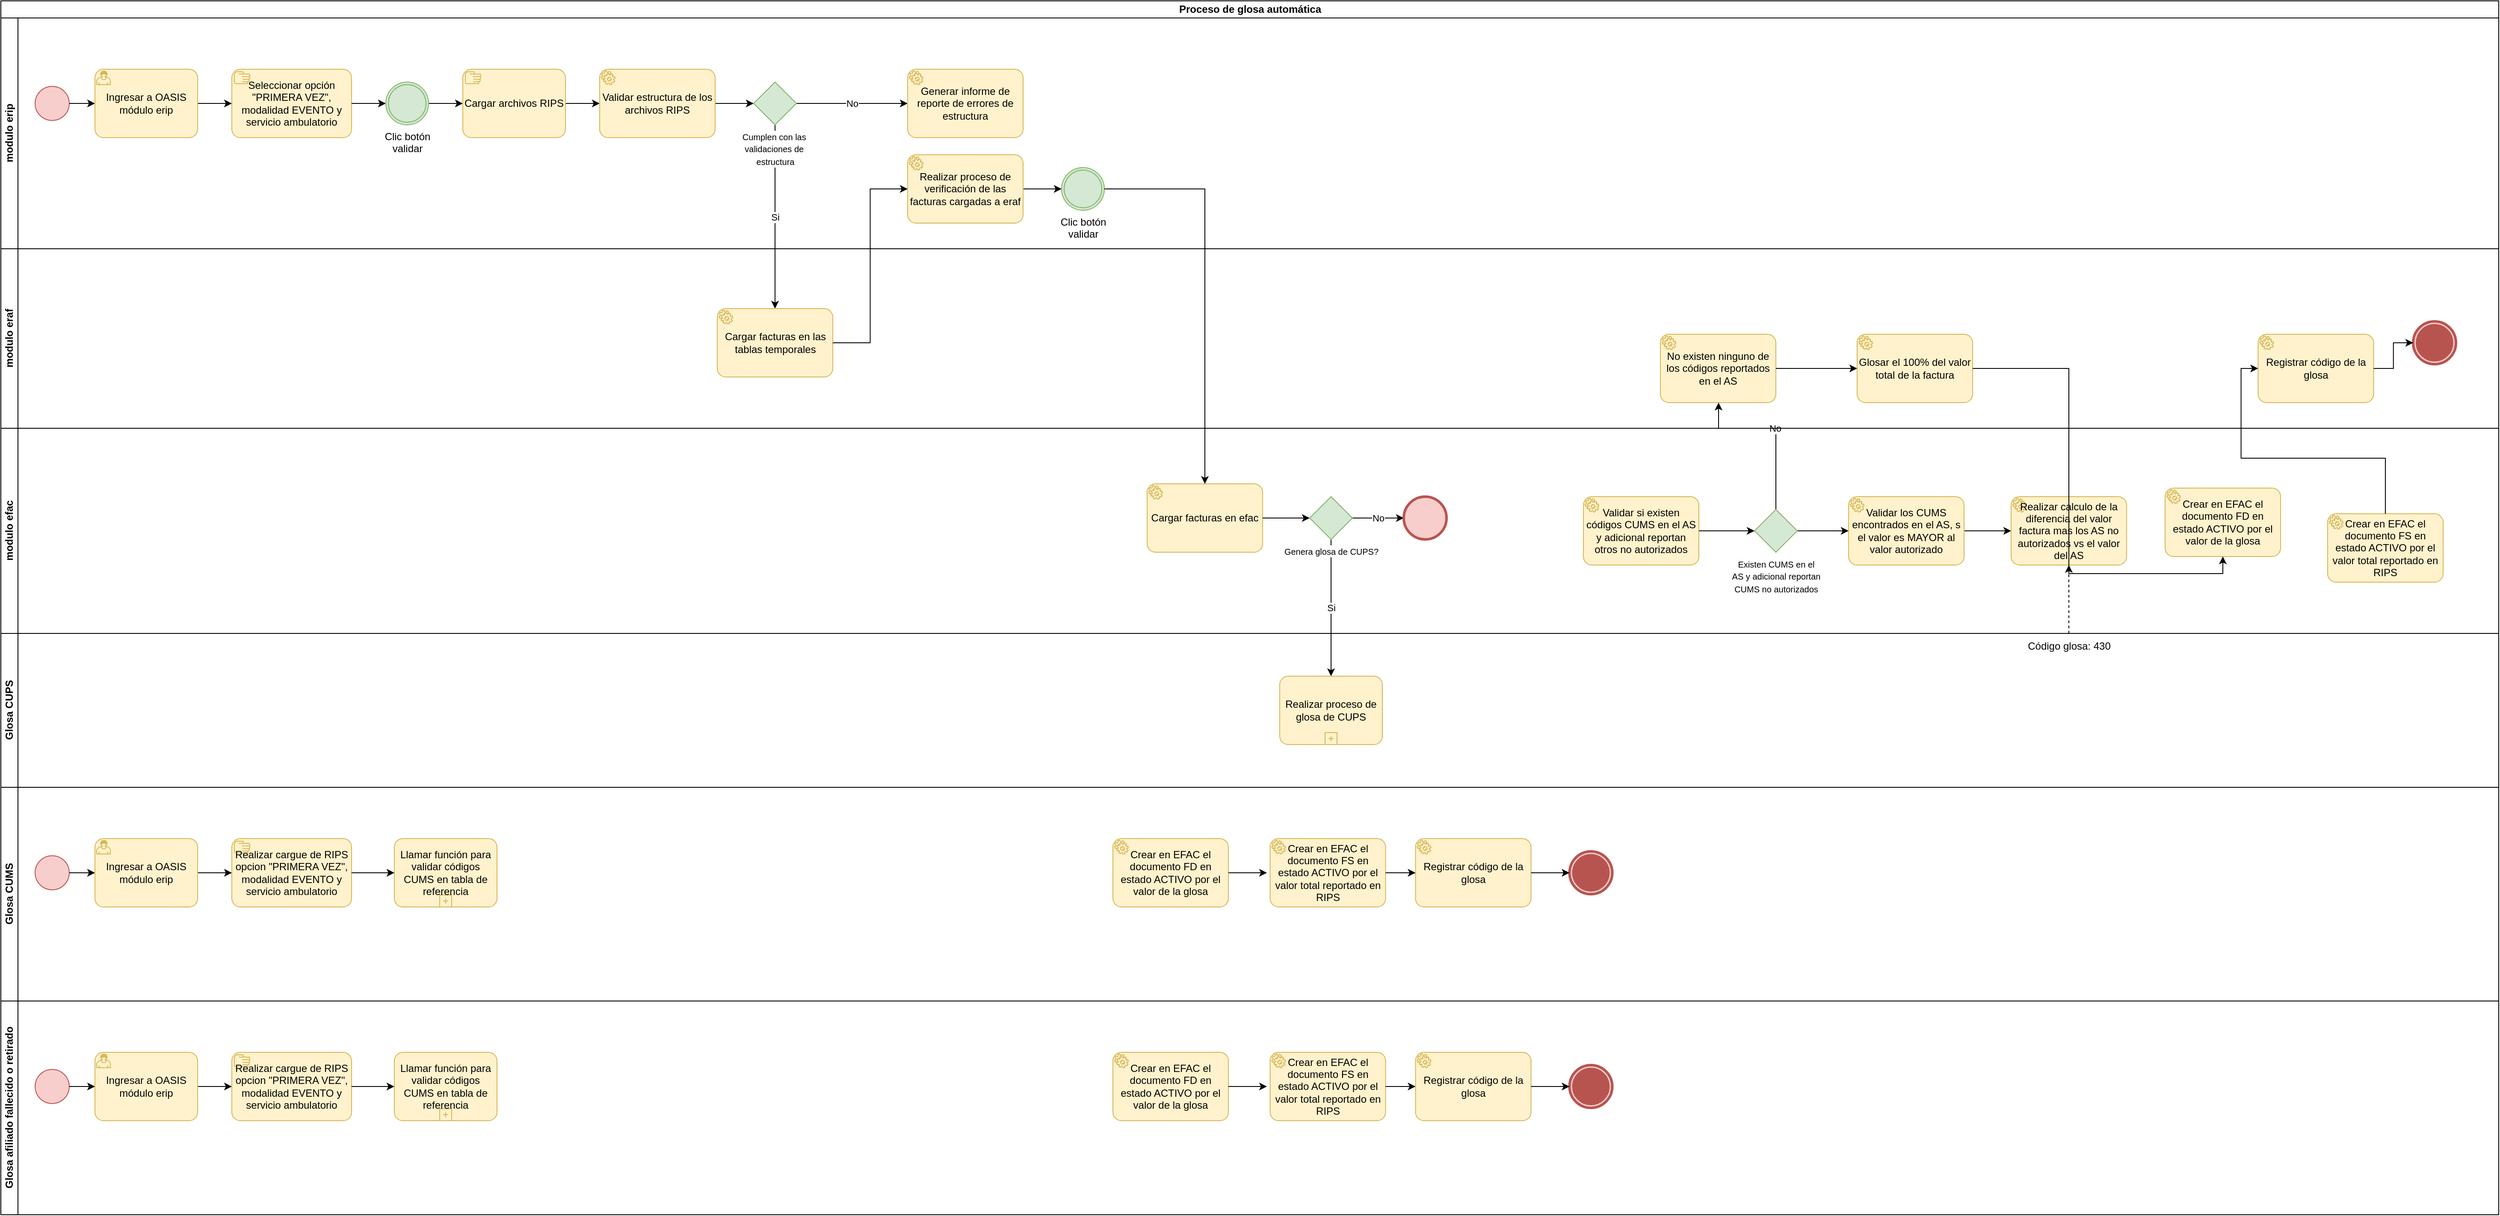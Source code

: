 <mxfile version="21.6.9" type="github">
  <diagram name="Página-1" id="aSP395trPARNyPkSzp0Z">
    <mxGraphModel dx="1434" dy="792" grid="1" gridSize="10" guides="1" tooltips="1" connect="1" arrows="1" fold="1" page="1" pageScale="1" pageWidth="1600" pageHeight="900" math="0" shadow="0">
      <root>
        <mxCell id="0" />
        <mxCell id="1" parent="0" />
        <mxCell id="MScTOehCrpyFGFz5a2Hk-1" value="Proceso de glosa automática" style="swimlane;childLayout=stackLayout;resizeParent=1;resizeParentMax=0;horizontal=1;startSize=20;horizontalStack=0;html=1;" vertex="1" parent="1">
          <mxGeometry x="20" y="10" width="2920" height="1420" as="geometry" />
        </mxCell>
        <mxCell id="MScTOehCrpyFGFz5a2Hk-102" value="Si" style="edgeStyle=orthogonalEdgeStyle;rounded=0;orthogonalLoop=1;jettySize=auto;html=1;" edge="1" parent="MScTOehCrpyFGFz5a2Hk-1" source="MScTOehCrpyFGFz5a2Hk-99" target="MScTOehCrpyFGFz5a2Hk-113">
          <mxGeometry relative="1" as="geometry">
            <mxPoint x="1555" y="845" as="targetPoint" />
          </mxGeometry>
        </mxCell>
        <mxCell id="MScTOehCrpyFGFz5a2Hk-92" value="Si" style="edgeStyle=orthogonalEdgeStyle;rounded=0;orthogonalLoop=1;jettySize=auto;html=1;" edge="1" parent="MScTOehCrpyFGFz5a2Hk-1" source="MScTOehCrpyFGFz5a2Hk-91" target="MScTOehCrpyFGFz5a2Hk-88">
          <mxGeometry relative="1" as="geometry" />
        </mxCell>
        <mxCell id="MScTOehCrpyFGFz5a2Hk-4" value="modulo erip" style="swimlane;startSize=20;horizontal=0;html=1;" vertex="1" parent="MScTOehCrpyFGFz5a2Hk-1">
          <mxGeometry y="20" width="2920" height="270" as="geometry" />
        </mxCell>
        <mxCell id="MScTOehCrpyFGFz5a2Hk-5" value="" style="points=[[0.145,0.145,0],[0.5,0,0],[0.855,0.145,0],[1,0.5,0],[0.855,0.855,0],[0.5,1,0],[0.145,0.855,0],[0,0.5,0]];shape=mxgraph.bpmn.event;html=1;verticalLabelPosition=bottom;labelBackgroundColor=#ffffff;verticalAlign=top;align=center;perimeter=ellipsePerimeter;outlineConnect=0;aspect=fixed;outline=standard;symbol=general;fillColor=#f8cecc;strokeColor=#b85450;" vertex="1" parent="MScTOehCrpyFGFz5a2Hk-4">
          <mxGeometry x="40" y="80" width="40" height="40" as="geometry" />
        </mxCell>
        <mxCell id="MScTOehCrpyFGFz5a2Hk-6" value="Seleccionar opción &quot;PRIMERA VEZ&quot;, modalidad EVENTO y servicio ambulatorio" style="points=[[0.25,0,0],[0.5,0,0],[0.75,0,0],[1,0.25,0],[1,0.5,0],[1,0.75,0],[0.75,1,0],[0.5,1,0],[0.25,1,0],[0,0.75,0],[0,0.5,0],[0,0.25,0]];shape=mxgraph.bpmn.task;whiteSpace=wrap;rectStyle=rounded;size=10;html=1;container=1;expand=0;collapsible=0;taskMarker=manual;fillColor=#fff2cc;strokeColor=#d6b656;" vertex="1" parent="MScTOehCrpyFGFz5a2Hk-4">
          <mxGeometry x="270" y="60" width="140" height="80" as="geometry" />
        </mxCell>
        <mxCell id="MScTOehCrpyFGFz5a2Hk-7" style="edgeStyle=orthogonalEdgeStyle;rounded=0;orthogonalLoop=1;jettySize=auto;html=1;" edge="1" parent="MScTOehCrpyFGFz5a2Hk-4" source="MScTOehCrpyFGFz5a2Hk-8" target="MScTOehCrpyFGFz5a2Hk-6">
          <mxGeometry relative="1" as="geometry">
            <mxPoint x="270" y="100" as="targetPoint" />
          </mxGeometry>
        </mxCell>
        <mxCell id="MScTOehCrpyFGFz5a2Hk-8" value="Ingresar a OASIS módulo erip" style="points=[[0.25,0,0],[0.5,0,0],[0.75,0,0],[1,0.25,0],[1,0.5,0],[1,0.75,0],[0.75,1,0],[0.5,1,0],[0.25,1,0],[0,0.75,0],[0,0.5,0],[0,0.25,0]];shape=mxgraph.bpmn.task;whiteSpace=wrap;rectStyle=rounded;size=10;html=1;container=1;expand=0;collapsible=0;taskMarker=user;fillColor=#fff2cc;strokeColor=#d6b656;" vertex="1" parent="MScTOehCrpyFGFz5a2Hk-4">
          <mxGeometry x="110" y="60" width="120" height="80" as="geometry" />
        </mxCell>
        <mxCell id="MScTOehCrpyFGFz5a2Hk-9" style="edgeStyle=orthogonalEdgeStyle;rounded=0;orthogonalLoop=1;jettySize=auto;html=1;entryX=0;entryY=0.5;entryDx=0;entryDy=0;entryPerimeter=0;" edge="1" parent="MScTOehCrpyFGFz5a2Hk-4" source="MScTOehCrpyFGFz5a2Hk-5" target="MScTOehCrpyFGFz5a2Hk-8">
          <mxGeometry relative="1" as="geometry">
            <mxPoint x="110" y="100" as="targetPoint" />
          </mxGeometry>
        </mxCell>
        <mxCell id="MScTOehCrpyFGFz5a2Hk-11" style="edgeStyle=orthogonalEdgeStyle;rounded=0;orthogonalLoop=1;jettySize=auto;html=1;entryX=0;entryY=0.5;entryDx=0;entryDy=0;entryPerimeter=0;" edge="1" parent="MScTOehCrpyFGFz5a2Hk-4" source="MScTOehCrpyFGFz5a2Hk-6" target="MScTOehCrpyFGFz5a2Hk-66">
          <mxGeometry relative="1" as="geometry">
            <mxPoint x="460" y="100" as="targetPoint" />
          </mxGeometry>
        </mxCell>
        <mxCell id="MScTOehCrpyFGFz5a2Hk-68" style="edgeStyle=orthogonalEdgeStyle;rounded=0;orthogonalLoop=1;jettySize=auto;html=1;" edge="1" parent="MScTOehCrpyFGFz5a2Hk-4" source="MScTOehCrpyFGFz5a2Hk-66" target="MScTOehCrpyFGFz5a2Hk-69">
          <mxGeometry relative="1" as="geometry">
            <mxPoint x="550" y="100" as="targetPoint" />
          </mxGeometry>
        </mxCell>
        <mxCell id="MScTOehCrpyFGFz5a2Hk-66" value="Clic botón &lt;br&gt;validar" style="points=[[0.145,0.145,0],[0.5,0,0],[0.855,0.145,0],[1,0.5,0],[0.855,0.855,0],[0.5,1,0],[0.145,0.855,0],[0,0.5,0]];shape=mxgraph.bpmn.event;html=1;verticalLabelPosition=bottom;labelBackgroundColor=#ffffff;verticalAlign=top;align=center;perimeter=ellipsePerimeter;outlineConnect=0;aspect=fixed;outline=throwing;symbol=general;fillColor=#d5e8d4;strokeColor=#82b366;" vertex="1" parent="MScTOehCrpyFGFz5a2Hk-4">
          <mxGeometry x="450" y="75" width="50" height="50" as="geometry" />
        </mxCell>
        <mxCell id="MScTOehCrpyFGFz5a2Hk-70" style="edgeStyle=orthogonalEdgeStyle;rounded=0;orthogonalLoop=1;jettySize=auto;html=1;entryX=0;entryY=0.5;entryDx=0;entryDy=0;entryPerimeter=0;" edge="1" parent="MScTOehCrpyFGFz5a2Hk-4" source="MScTOehCrpyFGFz5a2Hk-69" target="MScTOehCrpyFGFz5a2Hk-71">
          <mxGeometry relative="1" as="geometry">
            <mxPoint x="710" y="100" as="targetPoint" />
          </mxGeometry>
        </mxCell>
        <mxCell id="MScTOehCrpyFGFz5a2Hk-69" value="Cargar archivos RIPS" style="points=[[0.25,0,0],[0.5,0,0],[0.75,0,0],[1,0.25,0],[1,0.5,0],[1,0.75,0],[0.75,1,0],[0.5,1,0],[0.25,1,0],[0,0.75,0],[0,0.5,0],[0,0.25,0]];shape=mxgraph.bpmn.task;whiteSpace=wrap;rectStyle=rounded;size=10;html=1;container=1;expand=0;collapsible=0;taskMarker=manual;fillColor=#fff2cc;strokeColor=#d6b656;" vertex="1" parent="MScTOehCrpyFGFz5a2Hk-4">
          <mxGeometry x="540" y="60" width="120" height="80" as="geometry" />
        </mxCell>
        <mxCell id="MScTOehCrpyFGFz5a2Hk-87" style="edgeStyle=orthogonalEdgeStyle;rounded=0;orthogonalLoop=1;jettySize=auto;html=1;entryX=0;entryY=0.5;entryDx=0;entryDy=0;entryPerimeter=0;" edge="1" parent="MScTOehCrpyFGFz5a2Hk-4" source="MScTOehCrpyFGFz5a2Hk-71" target="MScTOehCrpyFGFz5a2Hk-91">
          <mxGeometry relative="1" as="geometry">
            <mxPoint x="900" y="290" as="targetPoint" />
          </mxGeometry>
        </mxCell>
        <mxCell id="MScTOehCrpyFGFz5a2Hk-71" value="Validar estructura de los archivos RIPS" style="points=[[0.25,0,0],[0.5,0,0],[0.75,0,0],[1,0.25,0],[1,0.5,0],[1,0.75,0],[0.75,1,0],[0.5,1,0],[0.25,1,0],[0,0.75,0],[0,0.5,0],[0,0.25,0]];shape=mxgraph.bpmn.task;whiteSpace=wrap;rectStyle=rounded;size=10;html=1;container=1;expand=0;collapsible=0;taskMarker=service;fillColor=#fff2cc;strokeColor=#d6b656;" vertex="1" parent="MScTOehCrpyFGFz5a2Hk-4">
          <mxGeometry x="700" y="60" width="135" height="80" as="geometry" />
        </mxCell>
        <mxCell id="MScTOehCrpyFGFz5a2Hk-93" value="No" style="edgeStyle=orthogonalEdgeStyle;rounded=0;orthogonalLoop=1;jettySize=auto;html=1;entryX=0;entryY=0.5;entryDx=0;entryDy=0;entryPerimeter=0;" edge="1" parent="MScTOehCrpyFGFz5a2Hk-4" source="MScTOehCrpyFGFz5a2Hk-91" target="MScTOehCrpyFGFz5a2Hk-94">
          <mxGeometry relative="1" as="geometry">
            <mxPoint x="1020" y="100" as="targetPoint" />
          </mxGeometry>
        </mxCell>
        <mxCell id="MScTOehCrpyFGFz5a2Hk-91" value="&lt;font size=&quot;1&quot;&gt;Cumplen con las&amp;nbsp;&lt;br&gt;validaciones de&amp;nbsp;&lt;br&gt;estructura&lt;br&gt;&lt;/font&gt;" style="points=[[0.25,0.25,0],[0.5,0,0],[0.75,0.25,0],[1,0.5,0],[0.75,0.75,0],[0.5,1,0],[0.25,0.75,0],[0,0.5,0]];shape=mxgraph.bpmn.gateway2;html=1;verticalLabelPosition=bottom;labelBackgroundColor=#ffffff;verticalAlign=top;align=center;perimeter=rhombusPerimeter;outlineConnect=0;outline=none;symbol=none;fillColor=#d5e8d4;strokeColor=#82b366;" vertex="1" parent="MScTOehCrpyFGFz5a2Hk-4">
          <mxGeometry x="880" y="75" width="50" height="50" as="geometry" />
        </mxCell>
        <mxCell id="MScTOehCrpyFGFz5a2Hk-94" value="Generar informe de reporte de errores de estructura" style="points=[[0.25,0,0],[0.5,0,0],[0.75,0,0],[1,0.25,0],[1,0.5,0],[1,0.75,0],[0.75,1,0],[0.5,1,0],[0.25,1,0],[0,0.75,0],[0,0.5,0],[0,0.25,0]];shape=mxgraph.bpmn.task;whiteSpace=wrap;rectStyle=rounded;size=10;html=1;container=1;expand=0;collapsible=0;taskMarker=service;fillColor=#fff2cc;strokeColor=#d6b656;" vertex="1" parent="MScTOehCrpyFGFz5a2Hk-4">
          <mxGeometry x="1060" y="60" width="135" height="80" as="geometry" />
        </mxCell>
        <mxCell id="MScTOehCrpyFGFz5a2Hk-96" style="edgeStyle=orthogonalEdgeStyle;rounded=0;orthogonalLoop=1;jettySize=auto;html=1;" edge="1" parent="MScTOehCrpyFGFz5a2Hk-4" source="MScTOehCrpyFGFz5a2Hk-90" target="MScTOehCrpyFGFz5a2Hk-95">
          <mxGeometry relative="1" as="geometry" />
        </mxCell>
        <mxCell id="MScTOehCrpyFGFz5a2Hk-90" value="Realizar proceso de verificación de las facturas cargadas a eraf" style="points=[[0.25,0,0],[0.5,0,0],[0.75,0,0],[1,0.25,0],[1,0.5,0],[1,0.75,0],[0.75,1,0],[0.5,1,0],[0.25,1,0],[0,0.75,0],[0,0.5,0],[0,0.25,0]];shape=mxgraph.bpmn.task;whiteSpace=wrap;rectStyle=rounded;size=10;html=1;container=1;expand=0;collapsible=0;taskMarker=service;fillColor=#fff2cc;strokeColor=#d6b656;" vertex="1" parent="MScTOehCrpyFGFz5a2Hk-4">
          <mxGeometry x="1060" y="160" width="135" height="80" as="geometry" />
        </mxCell>
        <mxCell id="MScTOehCrpyFGFz5a2Hk-95" value="Clic botón &lt;br&gt;validar" style="points=[[0.145,0.145,0],[0.5,0,0],[0.855,0.145,0],[1,0.5,0],[0.855,0.855,0],[0.5,1,0],[0.145,0.855,0],[0,0.5,0]];shape=mxgraph.bpmn.event;html=1;verticalLabelPosition=bottom;labelBackgroundColor=#ffffff;verticalAlign=top;align=center;perimeter=ellipsePerimeter;outlineConnect=0;aspect=fixed;outline=throwing;symbol=general;fillColor=#d5e8d4;strokeColor=#82b366;" vertex="1" parent="MScTOehCrpyFGFz5a2Hk-4">
          <mxGeometry x="1240" y="175" width="50" height="50" as="geometry" />
        </mxCell>
        <mxCell id="MScTOehCrpyFGFz5a2Hk-19" value="modulo eraf" style="swimlane;startSize=20;horizontal=0;html=1;" vertex="1" parent="MScTOehCrpyFGFz5a2Hk-1">
          <mxGeometry y="290" width="2920" height="210" as="geometry" />
        </mxCell>
        <mxCell id="MScTOehCrpyFGFz5a2Hk-88" value="Cargar facturas en las tablas temporales" style="points=[[0.25,0,0],[0.5,0,0],[0.75,0,0],[1,0.25,0],[1,0.5,0],[1,0.75,0],[0.75,1,0],[0.5,1,0],[0.25,1,0],[0,0.75,0],[0,0.5,0],[0,0.25,0]];shape=mxgraph.bpmn.task;whiteSpace=wrap;rectStyle=rounded;size=10;html=1;container=1;expand=0;collapsible=0;taskMarker=service;fillColor=#fff2cc;strokeColor=#d6b656;" vertex="1" parent="MScTOehCrpyFGFz5a2Hk-19">
          <mxGeometry x="837.5" y="70" width="135" height="80" as="geometry" />
        </mxCell>
        <mxCell id="MScTOehCrpyFGFz5a2Hk-15" value="Registrar código de la glosa" style="points=[[0.25,0,0],[0.5,0,0],[0.75,0,0],[1,0.25,0],[1,0.5,0],[1,0.75,0],[0.75,1,0],[0.5,1,0],[0.25,1,0],[0,0.75,0],[0,0.5,0],[0,0.25,0]];shape=mxgraph.bpmn.task;whiteSpace=wrap;rectStyle=rounded;size=10;html=1;container=1;expand=0;collapsible=0;taskMarker=service;fillColor=#fff2cc;strokeColor=#d6b656;" vertex="1" parent="MScTOehCrpyFGFz5a2Hk-19">
          <mxGeometry x="2638.75" y="100" width="135" height="80" as="geometry" />
        </mxCell>
        <mxCell id="MScTOehCrpyFGFz5a2Hk-17" value="" style="points=[[0.145,0.145,0],[0.5,0,0],[0.855,0.145,0],[1,0.5,0],[0.855,0.855,0],[0.5,1,0],[0.145,0.855,0],[0,0.5,0]];shape=mxgraph.bpmn.event;html=1;verticalLabelPosition=bottom;labelBackgroundColor=#ffffff;verticalAlign=top;align=center;perimeter=ellipsePerimeter;outlineConnect=0;aspect=fixed;outline=end;symbol=terminate;fillColor=#f8cecc;strokeColor=#b85450;" vertex="1" parent="MScTOehCrpyFGFz5a2Hk-19">
          <mxGeometry x="2820" y="85" width="50" height="50" as="geometry" />
        </mxCell>
        <mxCell id="MScTOehCrpyFGFz5a2Hk-18" style="edgeStyle=orthogonalEdgeStyle;rounded=0;orthogonalLoop=1;jettySize=auto;html=1;" edge="1" parent="MScTOehCrpyFGFz5a2Hk-19" source="MScTOehCrpyFGFz5a2Hk-15" target="MScTOehCrpyFGFz5a2Hk-17">
          <mxGeometry relative="1" as="geometry" />
        </mxCell>
        <mxCell id="MScTOehCrpyFGFz5a2Hk-43" value="No existen ninguno de los códigos reportados en el AS" style="points=[[0.25,0,0],[0.5,0,0],[0.75,0,0],[1,0.25,0],[1,0.5,0],[1,0.75,0],[0.75,1,0],[0.5,1,0],[0.25,1,0],[0,0.75,0],[0,0.5,0],[0,0.25,0]];shape=mxgraph.bpmn.task;whiteSpace=wrap;rectStyle=rounded;size=10;html=1;container=1;expand=0;collapsible=0;taskMarker=service;fillColor=#fff2cc;strokeColor=#d6b656;" vertex="1" parent="MScTOehCrpyFGFz5a2Hk-19">
          <mxGeometry x="1940" y="100" width="135" height="80" as="geometry" />
        </mxCell>
        <mxCell id="MScTOehCrpyFGFz5a2Hk-44" value="Glosar el 100% del valor total de la factura" style="points=[[0.25,0,0],[0.5,0,0],[0.75,0,0],[1,0.25,0],[1,0.5,0],[1,0.75,0],[0.75,1,0],[0.5,1,0],[0.25,1,0],[0,0.75,0],[0,0.5,0],[0,0.25,0]];shape=mxgraph.bpmn.task;whiteSpace=wrap;rectStyle=rounded;size=10;html=1;container=1;expand=0;collapsible=0;taskMarker=service;fillColor=#fff2cc;strokeColor=#d6b656;" vertex="1" parent="MScTOehCrpyFGFz5a2Hk-19">
          <mxGeometry x="2170" y="100" width="135" height="80" as="geometry" />
        </mxCell>
        <mxCell id="MScTOehCrpyFGFz5a2Hk-42" style="edgeStyle=orthogonalEdgeStyle;rounded=0;orthogonalLoop=1;jettySize=auto;html=1;" edge="1" parent="MScTOehCrpyFGFz5a2Hk-19" source="MScTOehCrpyFGFz5a2Hk-43" target="MScTOehCrpyFGFz5a2Hk-44">
          <mxGeometry relative="1" as="geometry">
            <mxPoint x="2190" y="530" as="targetPoint" />
          </mxGeometry>
        </mxCell>
        <mxCell id="MScTOehCrpyFGFz5a2Hk-3" value="No" style="edgeStyle=orthogonalEdgeStyle;rounded=0;orthogonalLoop=1;jettySize=auto;html=1;" edge="1" parent="MScTOehCrpyFGFz5a2Hk-1" source="MScTOehCrpyFGFz5a2Hk-34" target="MScTOehCrpyFGFz5a2Hk-43">
          <mxGeometry relative="1" as="geometry">
            <Array as="points">
              <mxPoint x="2075" y="500" />
              <mxPoint x="2008" y="500" />
            </Array>
          </mxGeometry>
        </mxCell>
        <mxCell id="MScTOehCrpyFGFz5a2Hk-31" value="modulo efac" style="swimlane;startSize=20;horizontal=0;html=1;" vertex="1" parent="MScTOehCrpyFGFz5a2Hk-1">
          <mxGeometry y="500" width="2920" height="240" as="geometry" />
        </mxCell>
        <mxCell id="MScTOehCrpyFGFz5a2Hk-32" value="Validar si existen códigos CUMS en el AS y adicional reportan otros no autorizados" style="points=[[0.25,0,0],[0.5,0,0],[0.75,0,0],[1,0.25,0],[1,0.5,0],[1,0.75,0],[0.75,1,0],[0.5,1,0],[0.25,1,0],[0,0.75,0],[0,0.5,0],[0,0.25,0]];shape=mxgraph.bpmn.task;whiteSpace=wrap;rectStyle=rounded;size=10;html=1;container=1;expand=0;collapsible=0;taskMarker=service;fillColor=#fff2cc;strokeColor=#d6b656;" vertex="1" parent="MScTOehCrpyFGFz5a2Hk-31">
          <mxGeometry x="1850" y="80" width="135" height="80" as="geometry" />
        </mxCell>
        <mxCell id="MScTOehCrpyFGFz5a2Hk-33" style="edgeStyle=orthogonalEdgeStyle;rounded=0;orthogonalLoop=1;jettySize=auto;html=1;" edge="1" parent="MScTOehCrpyFGFz5a2Hk-31" source="MScTOehCrpyFGFz5a2Hk-34" target="MScTOehCrpyFGFz5a2Hk-37">
          <mxGeometry relative="1" as="geometry" />
        </mxCell>
        <mxCell id="MScTOehCrpyFGFz5a2Hk-34" value="&lt;font size=&quot;1&quot;&gt;Existen CUMS en el&lt;br&gt;AS y adicional reportan&lt;br&gt;CUMS no autorizados&lt;br&gt;&lt;/font&gt;" style="points=[[0.25,0.25,0],[0.5,0,0],[0.75,0.25,0],[1,0.5,0],[0.75,0.75,0],[0.5,1,0],[0.25,0.75,0],[0,0.5,0]];shape=mxgraph.bpmn.gateway2;html=1;verticalLabelPosition=bottom;labelBackgroundColor=#ffffff;verticalAlign=top;align=center;perimeter=rhombusPerimeter;outlineConnect=0;outline=none;symbol=none;fillColor=#d5e8d4;strokeColor=#82b366;" vertex="1" parent="MScTOehCrpyFGFz5a2Hk-31">
          <mxGeometry x="2050" y="95" width="50" height="50" as="geometry" />
        </mxCell>
        <mxCell id="MScTOehCrpyFGFz5a2Hk-35" value="" style="edgeStyle=orthogonalEdgeStyle;rounded=0;orthogonalLoop=1;jettySize=auto;html=1;entryX=0;entryY=0.5;entryDx=0;entryDy=0;entryPerimeter=0;" edge="1" parent="MScTOehCrpyFGFz5a2Hk-31" source="MScTOehCrpyFGFz5a2Hk-32" target="MScTOehCrpyFGFz5a2Hk-34">
          <mxGeometry relative="1" as="geometry">
            <mxPoint x="2005" y="570" as="sourcePoint" />
            <mxPoint x="2200" y="570" as="targetPoint" />
          </mxGeometry>
        </mxCell>
        <mxCell id="MScTOehCrpyFGFz5a2Hk-36" style="edgeStyle=orthogonalEdgeStyle;rounded=0;orthogonalLoop=1;jettySize=auto;html=1;" edge="1" parent="MScTOehCrpyFGFz5a2Hk-31" source="MScTOehCrpyFGFz5a2Hk-37" target="MScTOehCrpyFGFz5a2Hk-38">
          <mxGeometry relative="1" as="geometry" />
        </mxCell>
        <mxCell id="MScTOehCrpyFGFz5a2Hk-37" value="Validar los CUMS encontrados en el AS, s el valor es MAYOR al valor autorizado" style="points=[[0.25,0,0],[0.5,0,0],[0.75,0,0],[1,0.25,0],[1,0.5,0],[1,0.75,0],[0.75,1,0],[0.5,1,0],[0.25,1,0],[0,0.75,0],[0,0.5,0],[0,0.25,0]];shape=mxgraph.bpmn.task;whiteSpace=wrap;rectStyle=rounded;size=10;html=1;container=1;expand=0;collapsible=0;taskMarker=service;fillColor=#fff2cc;strokeColor=#d6b656;" vertex="1" parent="MScTOehCrpyFGFz5a2Hk-31">
          <mxGeometry x="2160" y="80" width="135" height="80" as="geometry" />
        </mxCell>
        <mxCell id="MScTOehCrpyFGFz5a2Hk-38" value="Realizar calculo de la diferencia del valor factura mas los AS no autorizados vs el valor del AS" style="points=[[0.25,0,0],[0.5,0,0],[0.75,0,0],[1,0.25,0],[1,0.5,0],[1,0.75,0],[0.75,1,0],[0.5,1,0],[0.25,1,0],[0,0.75,0],[0,0.5,0],[0,0.25,0]];shape=mxgraph.bpmn.task;whiteSpace=wrap;rectStyle=rounded;size=10;html=1;container=1;expand=0;collapsible=0;taskMarker=service;fillColor=#fff2cc;strokeColor=#d6b656;" vertex="1" parent="MScTOehCrpyFGFz5a2Hk-31">
          <mxGeometry x="2350" y="80" width="135" height="80" as="geometry" />
        </mxCell>
        <mxCell id="MScTOehCrpyFGFz5a2Hk-39" style="edgeStyle=orthogonalEdgeStyle;rounded=0;orthogonalLoop=1;jettySize=auto;html=1;dashed=1;" edge="1" parent="MScTOehCrpyFGFz5a2Hk-31" source="MScTOehCrpyFGFz5a2Hk-40" target="MScTOehCrpyFGFz5a2Hk-38">
          <mxGeometry relative="1" as="geometry" />
        </mxCell>
        <mxCell id="MScTOehCrpyFGFz5a2Hk-40" value="Código glosa: 430" style="text;html=1;strokeColor=none;fillColor=none;align=center;verticalAlign=middle;whiteSpace=wrap;rounded=0;" vertex="1" parent="MScTOehCrpyFGFz5a2Hk-31">
          <mxGeometry x="2362.5" y="240" width="110" height="30" as="geometry" />
        </mxCell>
        <mxCell id="MScTOehCrpyFGFz5a2Hk-97" value="Cargar facturas en efac" style="points=[[0.25,0,0],[0.5,0,0],[0.75,0,0],[1,0.25,0],[1,0.5,0],[1,0.75,0],[0.75,1,0],[0.5,1,0],[0.25,1,0],[0,0.75,0],[0,0.5,0],[0,0.25,0]];shape=mxgraph.bpmn.task;whiteSpace=wrap;rectStyle=rounded;size=10;html=1;container=1;expand=0;collapsible=0;taskMarker=service;fillColor=#fff2cc;strokeColor=#d6b656;" vertex="1" parent="MScTOehCrpyFGFz5a2Hk-31">
          <mxGeometry x="1340" y="65" width="135" height="80" as="geometry" />
        </mxCell>
        <mxCell id="MScTOehCrpyFGFz5a2Hk-12" value="Crear en EFAC el documento FD en estado ACTIVO por el valor de la glosa" style="points=[[0.25,0,0],[0.5,0,0],[0.75,0,0],[1,0.25,0],[1,0.5,0],[1,0.75,0],[0.75,1,0],[0.5,1,0],[0.25,1,0],[0,0.75,0],[0,0.5,0],[0,0.25,0]];shape=mxgraph.bpmn.task;whiteSpace=wrap;rectStyle=rounded;size=10;html=1;container=1;expand=0;collapsible=0;taskMarker=service;fillColor=#fff2cc;strokeColor=#d6b656;" vertex="1" parent="MScTOehCrpyFGFz5a2Hk-31">
          <mxGeometry x="2530" y="70" width="135" height="80" as="geometry" />
        </mxCell>
        <mxCell id="MScTOehCrpyFGFz5a2Hk-13" value="Crear en EFAC el documento FS en estado ACTIVO por el valor total reportado en RIPS" style="points=[[0.25,0,0],[0.5,0,0],[0.75,0,0],[1,0.25,0],[1,0.5,0],[1,0.75,0],[0.75,1,0],[0.5,1,0],[0.25,1,0],[0,0.75,0],[0,0.5,0],[0,0.25,0]];shape=mxgraph.bpmn.task;whiteSpace=wrap;rectStyle=rounded;size=10;html=1;container=1;expand=0;collapsible=0;taskMarker=service;fillColor=#fff2cc;strokeColor=#d6b656;" vertex="1" parent="MScTOehCrpyFGFz5a2Hk-31">
          <mxGeometry x="2720" y="100" width="135" height="80" as="geometry" />
        </mxCell>
        <mxCell id="MScTOehCrpyFGFz5a2Hk-103" value="No" style="edgeStyle=orthogonalEdgeStyle;rounded=0;orthogonalLoop=1;jettySize=auto;html=1;" edge="1" parent="MScTOehCrpyFGFz5a2Hk-31" source="MScTOehCrpyFGFz5a2Hk-99" target="MScTOehCrpyFGFz5a2Hk-114">
          <mxGeometry relative="1" as="geometry">
            <mxPoint x="1670" y="105" as="targetPoint" />
          </mxGeometry>
        </mxCell>
        <mxCell id="MScTOehCrpyFGFz5a2Hk-99" value="&lt;font size=&quot;1&quot;&gt;Genera glosa de CUPS?&lt;br&gt;&lt;/font&gt;" style="points=[[0.25,0.25,0],[0.5,0,0],[0.75,0.25,0],[1,0.5,0],[0.75,0.75,0],[0.5,1,0],[0.25,0.75,0],[0,0.5,0]];shape=mxgraph.bpmn.gateway2;html=1;verticalLabelPosition=bottom;labelBackgroundColor=#ffffff;verticalAlign=top;align=center;perimeter=rhombusPerimeter;outlineConnect=0;outline=none;symbol=none;fillColor=#d5e8d4;strokeColor=#82b366;" vertex="1" parent="MScTOehCrpyFGFz5a2Hk-31">
          <mxGeometry x="1530" y="80" width="50" height="50" as="geometry" />
        </mxCell>
        <mxCell id="MScTOehCrpyFGFz5a2Hk-100" style="edgeStyle=orthogonalEdgeStyle;rounded=0;orthogonalLoop=1;jettySize=auto;html=1;" edge="1" parent="MScTOehCrpyFGFz5a2Hk-31" source="MScTOehCrpyFGFz5a2Hk-97" target="MScTOehCrpyFGFz5a2Hk-99">
          <mxGeometry relative="1" as="geometry" />
        </mxCell>
        <mxCell id="MScTOehCrpyFGFz5a2Hk-114" value="" style="points=[[0.145,0.145,0],[0.5,0,0],[0.855,0.145,0],[1,0.5,0],[0.855,0.855,0],[0.5,1,0],[0.145,0.855,0],[0,0.5,0]];shape=mxgraph.bpmn.event;html=1;verticalLabelPosition=bottom;labelBackgroundColor=#ffffff;verticalAlign=top;align=center;perimeter=ellipsePerimeter;outlineConnect=0;aspect=fixed;outline=end;symbol=terminate2;fillColor=#f8cecc;strokeColor=#b85450;" vertex="1" parent="MScTOehCrpyFGFz5a2Hk-31">
          <mxGeometry x="1640" y="80" width="50" height="50" as="geometry" />
        </mxCell>
        <mxCell id="MScTOehCrpyFGFz5a2Hk-50" style="edgeStyle=orthogonalEdgeStyle;rounded=0;orthogonalLoop=1;jettySize=auto;html=1;entryX=0.5;entryY=1;entryDx=0;entryDy=0;entryPerimeter=0;" edge="1" parent="MScTOehCrpyFGFz5a2Hk-1" source="MScTOehCrpyFGFz5a2Hk-44" target="MScTOehCrpyFGFz5a2Hk-12">
          <mxGeometry relative="1" as="geometry" />
        </mxCell>
        <mxCell id="MScTOehCrpyFGFz5a2Hk-41" value="Glosa CUPS" style="swimlane;startSize=20;horizontal=0;html=1;" vertex="1" parent="MScTOehCrpyFGFz5a2Hk-1">
          <mxGeometry y="740" width="2920" height="180" as="geometry" />
        </mxCell>
        <mxCell id="MScTOehCrpyFGFz5a2Hk-113" value="Realizar proceso de glosa de CUPS" style="points=[[0.25,0,0],[0.5,0,0],[0.75,0,0],[1,0.25,0],[1,0.5,0],[1,0.75,0],[0.75,1,0],[0.5,1,0],[0.25,1,0],[0,0.75,0],[0,0.5,0],[0,0.25,0]];shape=mxgraph.bpmn.task;whiteSpace=wrap;rectStyle=rounded;size=10;html=1;container=1;expand=0;collapsible=0;taskMarker=abstract;isLoopSub=1;fillColor=#fff2cc;strokeColor=#d6b656;" vertex="1" parent="MScTOehCrpyFGFz5a2Hk-41">
          <mxGeometry x="1495" y="50" width="120" height="80" as="geometry" />
        </mxCell>
        <mxCell id="MScTOehCrpyFGFz5a2Hk-51" value="Glosa CUMS" style="swimlane;startSize=20;horizontal=0;html=1;" vertex="1" parent="MScTOehCrpyFGFz5a2Hk-1">
          <mxGeometry y="920" width="2920" height="250" as="geometry" />
        </mxCell>
        <mxCell id="MScTOehCrpyFGFz5a2Hk-52" value="" style="points=[[0.145,0.145,0],[0.5,0,0],[0.855,0.145,0],[1,0.5,0],[0.855,0.855,0],[0.5,1,0],[0.145,0.855,0],[0,0.5,0]];shape=mxgraph.bpmn.event;html=1;verticalLabelPosition=bottom;labelBackgroundColor=#ffffff;verticalAlign=top;align=center;perimeter=ellipsePerimeter;outlineConnect=0;aspect=fixed;outline=standard;symbol=general;fillColor=#f8cecc;strokeColor=#b85450;" vertex="1" parent="MScTOehCrpyFGFz5a2Hk-51">
          <mxGeometry x="40" y="80" width="40" height="40" as="geometry" />
        </mxCell>
        <mxCell id="MScTOehCrpyFGFz5a2Hk-53" value="Realizar cargue de RIPS opcion &quot;PRIMERA VEZ&quot;, modalidad EVENTO y servicio ambulatorio" style="points=[[0.25,0,0],[0.5,0,0],[0.75,0,0],[1,0.25,0],[1,0.5,0],[1,0.75,0],[0.75,1,0],[0.5,1,0],[0.25,1,0],[0,0.75,0],[0,0.5,0],[0,0.25,0]];shape=mxgraph.bpmn.task;whiteSpace=wrap;rectStyle=rounded;size=10;html=1;container=1;expand=0;collapsible=0;taskMarker=manual;fillColor=#fff2cc;strokeColor=#d6b656;" vertex="1" parent="MScTOehCrpyFGFz5a2Hk-51">
          <mxGeometry x="270" y="60" width="140" height="80" as="geometry" />
        </mxCell>
        <mxCell id="MScTOehCrpyFGFz5a2Hk-54" style="edgeStyle=orthogonalEdgeStyle;rounded=0;orthogonalLoop=1;jettySize=auto;html=1;" edge="1" parent="MScTOehCrpyFGFz5a2Hk-51" source="MScTOehCrpyFGFz5a2Hk-55" target="MScTOehCrpyFGFz5a2Hk-53">
          <mxGeometry relative="1" as="geometry">
            <mxPoint x="270" y="100" as="targetPoint" />
          </mxGeometry>
        </mxCell>
        <mxCell id="MScTOehCrpyFGFz5a2Hk-55" value="Ingresar a OASIS módulo erip" style="points=[[0.25,0,0],[0.5,0,0],[0.75,0,0],[1,0.25,0],[1,0.5,0],[1,0.75,0],[0.75,1,0],[0.5,1,0],[0.25,1,0],[0,0.75,0],[0,0.5,0],[0,0.25,0]];shape=mxgraph.bpmn.task;whiteSpace=wrap;rectStyle=rounded;size=10;html=1;container=1;expand=0;collapsible=0;taskMarker=user;fillColor=#fff2cc;strokeColor=#d6b656;" vertex="1" parent="MScTOehCrpyFGFz5a2Hk-51">
          <mxGeometry x="110" y="60" width="120" height="80" as="geometry" />
        </mxCell>
        <mxCell id="MScTOehCrpyFGFz5a2Hk-56" style="edgeStyle=orthogonalEdgeStyle;rounded=0;orthogonalLoop=1;jettySize=auto;html=1;entryX=0;entryY=0.5;entryDx=0;entryDy=0;entryPerimeter=0;" edge="1" parent="MScTOehCrpyFGFz5a2Hk-51" source="MScTOehCrpyFGFz5a2Hk-52" target="MScTOehCrpyFGFz5a2Hk-55">
          <mxGeometry relative="1" as="geometry">
            <mxPoint x="110" y="100" as="targetPoint" />
          </mxGeometry>
        </mxCell>
        <mxCell id="MScTOehCrpyFGFz5a2Hk-57" value="Llamar función para validar códigos CUMS en tabla de referencia" style="points=[[0.25,0,0],[0.5,0,0],[0.75,0,0],[1,0.25,0],[1,0.5,0],[1,0.75,0],[0.75,1,0],[0.5,1,0],[0.25,1,0],[0,0.75,0],[0,0.5,0],[0,0.25,0]];shape=mxgraph.bpmn.task;whiteSpace=wrap;rectStyle=rounded;size=10;html=1;container=1;expand=0;collapsible=0;taskMarker=abstract;isLoopSub=1;fillColor=#fff2cc;strokeColor=#d6b656;" vertex="1" parent="MScTOehCrpyFGFz5a2Hk-51">
          <mxGeometry x="460" y="60" width="120" height="80" as="geometry" />
        </mxCell>
        <mxCell id="MScTOehCrpyFGFz5a2Hk-58" style="edgeStyle=orthogonalEdgeStyle;rounded=0;orthogonalLoop=1;jettySize=auto;html=1;entryX=0;entryY=0.5;entryDx=0;entryDy=0;entryPerimeter=0;" edge="1" parent="MScTOehCrpyFGFz5a2Hk-51" source="MScTOehCrpyFGFz5a2Hk-53" target="MScTOehCrpyFGFz5a2Hk-57">
          <mxGeometry relative="1" as="geometry" />
        </mxCell>
        <mxCell id="MScTOehCrpyFGFz5a2Hk-59" value="Crear en EFAC el documento FD en estado ACTIVO por el valor de la glosa" style="points=[[0.25,0,0],[0.5,0,0],[0.75,0,0],[1,0.25,0],[1,0.5,0],[1,0.75,0],[0.75,1,0],[0.5,1,0],[0.25,1,0],[0,0.75,0],[0,0.5,0],[0,0.25,0]];shape=mxgraph.bpmn.task;whiteSpace=wrap;rectStyle=rounded;size=10;html=1;container=1;expand=0;collapsible=0;taskMarker=service;fillColor=#fff2cc;strokeColor=#d6b656;" vertex="1" parent="MScTOehCrpyFGFz5a2Hk-51">
          <mxGeometry x="1300" y="60" width="135" height="80" as="geometry" />
        </mxCell>
        <mxCell id="MScTOehCrpyFGFz5a2Hk-60" value="Crear en EFAC el documento FS en estado ACTIVO por el valor total reportado en RIPS" style="points=[[0.25,0,0],[0.5,0,0],[0.75,0,0],[1,0.25,0],[1,0.5,0],[1,0.75,0],[0.75,1,0],[0.5,1,0],[0.25,1,0],[0,0.75,0],[0,0.5,0],[0,0.25,0]];shape=mxgraph.bpmn.task;whiteSpace=wrap;rectStyle=rounded;size=10;html=1;container=1;expand=0;collapsible=0;taskMarker=service;fillColor=#fff2cc;strokeColor=#d6b656;" vertex="1" parent="MScTOehCrpyFGFz5a2Hk-51">
          <mxGeometry x="1483.75" y="60" width="135" height="80" as="geometry" />
        </mxCell>
        <mxCell id="MScTOehCrpyFGFz5a2Hk-61" style="edgeStyle=orthogonalEdgeStyle;rounded=0;orthogonalLoop=1;jettySize=auto;html=1;" edge="1" parent="MScTOehCrpyFGFz5a2Hk-51" source="MScTOehCrpyFGFz5a2Hk-59">
          <mxGeometry relative="1" as="geometry">
            <mxPoint x="1480" y="100" as="targetPoint" />
          </mxGeometry>
        </mxCell>
        <mxCell id="MScTOehCrpyFGFz5a2Hk-62" value="Registrar código de la glosa" style="points=[[0.25,0,0],[0.5,0,0],[0.75,0,0],[1,0.25,0],[1,0.5,0],[1,0.75,0],[0.75,1,0],[0.5,1,0],[0.25,1,0],[0,0.75,0],[0,0.5,0],[0,0.25,0]];shape=mxgraph.bpmn.task;whiteSpace=wrap;rectStyle=rounded;size=10;html=1;container=1;expand=0;collapsible=0;taskMarker=service;fillColor=#fff2cc;strokeColor=#d6b656;" vertex="1" parent="MScTOehCrpyFGFz5a2Hk-51">
          <mxGeometry x="1653.75" y="60" width="135" height="80" as="geometry" />
        </mxCell>
        <mxCell id="MScTOehCrpyFGFz5a2Hk-63" style="edgeStyle=orthogonalEdgeStyle;rounded=0;orthogonalLoop=1;jettySize=auto;html=1;entryX=0;entryY=0.5;entryDx=0;entryDy=0;entryPerimeter=0;" edge="1" parent="MScTOehCrpyFGFz5a2Hk-51" source="MScTOehCrpyFGFz5a2Hk-60" target="MScTOehCrpyFGFz5a2Hk-62">
          <mxGeometry relative="1" as="geometry">
            <mxPoint x="1673.75" y="100" as="targetPoint" />
          </mxGeometry>
        </mxCell>
        <mxCell id="MScTOehCrpyFGFz5a2Hk-64" value="" style="points=[[0.145,0.145,0],[0.5,0,0],[0.855,0.145,0],[1,0.5,0],[0.855,0.855,0],[0.5,1,0],[0.145,0.855,0],[0,0.5,0]];shape=mxgraph.bpmn.event;html=1;verticalLabelPosition=bottom;labelBackgroundColor=#ffffff;verticalAlign=top;align=center;perimeter=ellipsePerimeter;outlineConnect=0;aspect=fixed;outline=end;symbol=terminate;fillColor=#f8cecc;strokeColor=#b85450;" vertex="1" parent="MScTOehCrpyFGFz5a2Hk-51">
          <mxGeometry x="1833.75" y="75" width="50" height="50" as="geometry" />
        </mxCell>
        <mxCell id="MScTOehCrpyFGFz5a2Hk-65" style="edgeStyle=orthogonalEdgeStyle;rounded=0;orthogonalLoop=1;jettySize=auto;html=1;" edge="1" parent="MScTOehCrpyFGFz5a2Hk-51" source="MScTOehCrpyFGFz5a2Hk-62" target="MScTOehCrpyFGFz5a2Hk-64">
          <mxGeometry relative="1" as="geometry" />
        </mxCell>
        <mxCell id="MScTOehCrpyFGFz5a2Hk-72" value="Glosa afiliado fallecido o retirado" style="swimlane;startSize=20;horizontal=0;html=1;" vertex="1" parent="MScTOehCrpyFGFz5a2Hk-1">
          <mxGeometry y="1170" width="2920" height="250" as="geometry" />
        </mxCell>
        <mxCell id="MScTOehCrpyFGFz5a2Hk-73" value="" style="points=[[0.145,0.145,0],[0.5,0,0],[0.855,0.145,0],[1,0.5,0],[0.855,0.855,0],[0.5,1,0],[0.145,0.855,0],[0,0.5,0]];shape=mxgraph.bpmn.event;html=1;verticalLabelPosition=bottom;labelBackgroundColor=#ffffff;verticalAlign=top;align=center;perimeter=ellipsePerimeter;outlineConnect=0;aspect=fixed;outline=standard;symbol=general;fillColor=#f8cecc;strokeColor=#b85450;" vertex="1" parent="MScTOehCrpyFGFz5a2Hk-72">
          <mxGeometry x="40" y="80" width="40" height="40" as="geometry" />
        </mxCell>
        <mxCell id="MScTOehCrpyFGFz5a2Hk-74" value="Realizar cargue de RIPS opcion &quot;PRIMERA VEZ&quot;, modalidad EVENTO y servicio ambulatorio" style="points=[[0.25,0,0],[0.5,0,0],[0.75,0,0],[1,0.25,0],[1,0.5,0],[1,0.75,0],[0.75,1,0],[0.5,1,0],[0.25,1,0],[0,0.75,0],[0,0.5,0],[0,0.25,0]];shape=mxgraph.bpmn.task;whiteSpace=wrap;rectStyle=rounded;size=10;html=1;container=1;expand=0;collapsible=0;taskMarker=manual;fillColor=#fff2cc;strokeColor=#d6b656;" vertex="1" parent="MScTOehCrpyFGFz5a2Hk-72">
          <mxGeometry x="270" y="60" width="140" height="80" as="geometry" />
        </mxCell>
        <mxCell id="MScTOehCrpyFGFz5a2Hk-75" style="edgeStyle=orthogonalEdgeStyle;rounded=0;orthogonalLoop=1;jettySize=auto;html=1;" edge="1" parent="MScTOehCrpyFGFz5a2Hk-72" source="MScTOehCrpyFGFz5a2Hk-76" target="MScTOehCrpyFGFz5a2Hk-74">
          <mxGeometry relative="1" as="geometry">
            <mxPoint x="270" y="100" as="targetPoint" />
          </mxGeometry>
        </mxCell>
        <mxCell id="MScTOehCrpyFGFz5a2Hk-76" value="Ingresar a OASIS módulo erip" style="points=[[0.25,0,0],[0.5,0,0],[0.75,0,0],[1,0.25,0],[1,0.5,0],[1,0.75,0],[0.75,1,0],[0.5,1,0],[0.25,1,0],[0,0.75,0],[0,0.5,0],[0,0.25,0]];shape=mxgraph.bpmn.task;whiteSpace=wrap;rectStyle=rounded;size=10;html=1;container=1;expand=0;collapsible=0;taskMarker=user;fillColor=#fff2cc;strokeColor=#d6b656;" vertex="1" parent="MScTOehCrpyFGFz5a2Hk-72">
          <mxGeometry x="110" y="60" width="120" height="80" as="geometry" />
        </mxCell>
        <mxCell id="MScTOehCrpyFGFz5a2Hk-77" style="edgeStyle=orthogonalEdgeStyle;rounded=0;orthogonalLoop=1;jettySize=auto;html=1;entryX=0;entryY=0.5;entryDx=0;entryDy=0;entryPerimeter=0;" edge="1" parent="MScTOehCrpyFGFz5a2Hk-72" source="MScTOehCrpyFGFz5a2Hk-73" target="MScTOehCrpyFGFz5a2Hk-76">
          <mxGeometry relative="1" as="geometry">
            <mxPoint x="110" y="100" as="targetPoint" />
          </mxGeometry>
        </mxCell>
        <mxCell id="MScTOehCrpyFGFz5a2Hk-78" value="Llamar función para validar códigos CUMS en tabla de referencia" style="points=[[0.25,0,0],[0.5,0,0],[0.75,0,0],[1,0.25,0],[1,0.5,0],[1,0.75,0],[0.75,1,0],[0.5,1,0],[0.25,1,0],[0,0.75,0],[0,0.5,0],[0,0.25,0]];shape=mxgraph.bpmn.task;whiteSpace=wrap;rectStyle=rounded;size=10;html=1;container=1;expand=0;collapsible=0;taskMarker=abstract;isLoopSub=1;fillColor=#fff2cc;strokeColor=#d6b656;" vertex="1" parent="MScTOehCrpyFGFz5a2Hk-72">
          <mxGeometry x="460" y="60" width="120" height="80" as="geometry" />
        </mxCell>
        <mxCell id="MScTOehCrpyFGFz5a2Hk-79" style="edgeStyle=orthogonalEdgeStyle;rounded=0;orthogonalLoop=1;jettySize=auto;html=1;entryX=0;entryY=0.5;entryDx=0;entryDy=0;entryPerimeter=0;" edge="1" parent="MScTOehCrpyFGFz5a2Hk-72" source="MScTOehCrpyFGFz5a2Hk-74" target="MScTOehCrpyFGFz5a2Hk-78">
          <mxGeometry relative="1" as="geometry" />
        </mxCell>
        <mxCell id="MScTOehCrpyFGFz5a2Hk-80" value="Crear en EFAC el documento FD en estado ACTIVO por el valor de la glosa" style="points=[[0.25,0,0],[0.5,0,0],[0.75,0,0],[1,0.25,0],[1,0.5,0],[1,0.75,0],[0.75,1,0],[0.5,1,0],[0.25,1,0],[0,0.75,0],[0,0.5,0],[0,0.25,0]];shape=mxgraph.bpmn.task;whiteSpace=wrap;rectStyle=rounded;size=10;html=1;container=1;expand=0;collapsible=0;taskMarker=service;fillColor=#fff2cc;strokeColor=#d6b656;" vertex="1" parent="MScTOehCrpyFGFz5a2Hk-72">
          <mxGeometry x="1300" y="60" width="135" height="80" as="geometry" />
        </mxCell>
        <mxCell id="MScTOehCrpyFGFz5a2Hk-81" value="Crear en EFAC el documento FS en estado ACTIVO por el valor total reportado en RIPS" style="points=[[0.25,0,0],[0.5,0,0],[0.75,0,0],[1,0.25,0],[1,0.5,0],[1,0.75,0],[0.75,1,0],[0.5,1,0],[0.25,1,0],[0,0.75,0],[0,0.5,0],[0,0.25,0]];shape=mxgraph.bpmn.task;whiteSpace=wrap;rectStyle=rounded;size=10;html=1;container=1;expand=0;collapsible=0;taskMarker=service;fillColor=#fff2cc;strokeColor=#d6b656;" vertex="1" parent="MScTOehCrpyFGFz5a2Hk-72">
          <mxGeometry x="1483.75" y="60" width="135" height="80" as="geometry" />
        </mxCell>
        <mxCell id="MScTOehCrpyFGFz5a2Hk-82" style="edgeStyle=orthogonalEdgeStyle;rounded=0;orthogonalLoop=1;jettySize=auto;html=1;" edge="1" parent="MScTOehCrpyFGFz5a2Hk-72" source="MScTOehCrpyFGFz5a2Hk-80">
          <mxGeometry relative="1" as="geometry">
            <mxPoint x="1480" y="100" as="targetPoint" />
          </mxGeometry>
        </mxCell>
        <mxCell id="MScTOehCrpyFGFz5a2Hk-83" value="Registrar código de la glosa" style="points=[[0.25,0,0],[0.5,0,0],[0.75,0,0],[1,0.25,0],[1,0.5,0],[1,0.75,0],[0.75,1,0],[0.5,1,0],[0.25,1,0],[0,0.75,0],[0,0.5,0],[0,0.25,0]];shape=mxgraph.bpmn.task;whiteSpace=wrap;rectStyle=rounded;size=10;html=1;container=1;expand=0;collapsible=0;taskMarker=service;fillColor=#fff2cc;strokeColor=#d6b656;" vertex="1" parent="MScTOehCrpyFGFz5a2Hk-72">
          <mxGeometry x="1653.75" y="60" width="135" height="80" as="geometry" />
        </mxCell>
        <mxCell id="MScTOehCrpyFGFz5a2Hk-84" style="edgeStyle=orthogonalEdgeStyle;rounded=0;orthogonalLoop=1;jettySize=auto;html=1;entryX=0;entryY=0.5;entryDx=0;entryDy=0;entryPerimeter=0;" edge="1" parent="MScTOehCrpyFGFz5a2Hk-72" source="MScTOehCrpyFGFz5a2Hk-81" target="MScTOehCrpyFGFz5a2Hk-83">
          <mxGeometry relative="1" as="geometry">
            <mxPoint x="1673.75" y="100" as="targetPoint" />
          </mxGeometry>
        </mxCell>
        <mxCell id="MScTOehCrpyFGFz5a2Hk-85" value="" style="points=[[0.145,0.145,0],[0.5,0,0],[0.855,0.145,0],[1,0.5,0],[0.855,0.855,0],[0.5,1,0],[0.145,0.855,0],[0,0.5,0]];shape=mxgraph.bpmn.event;html=1;verticalLabelPosition=bottom;labelBackgroundColor=#ffffff;verticalAlign=top;align=center;perimeter=ellipsePerimeter;outlineConnect=0;aspect=fixed;outline=end;symbol=terminate;fillColor=#f8cecc;strokeColor=#b85450;" vertex="1" parent="MScTOehCrpyFGFz5a2Hk-72">
          <mxGeometry x="1833.75" y="75" width="50" height="50" as="geometry" />
        </mxCell>
        <mxCell id="MScTOehCrpyFGFz5a2Hk-86" style="edgeStyle=orthogonalEdgeStyle;rounded=0;orthogonalLoop=1;jettySize=auto;html=1;" edge="1" parent="MScTOehCrpyFGFz5a2Hk-72" source="MScTOehCrpyFGFz5a2Hk-83" target="MScTOehCrpyFGFz5a2Hk-85">
          <mxGeometry relative="1" as="geometry" />
        </mxCell>
        <mxCell id="MScTOehCrpyFGFz5a2Hk-89" style="edgeStyle=orthogonalEdgeStyle;rounded=0;orthogonalLoop=1;jettySize=auto;html=1;entryX=0;entryY=0.5;entryDx=0;entryDy=0;entryPerimeter=0;" edge="1" parent="MScTOehCrpyFGFz5a2Hk-1" source="MScTOehCrpyFGFz5a2Hk-88" target="MScTOehCrpyFGFz5a2Hk-90">
          <mxGeometry relative="1" as="geometry">
            <mxPoint x="1070" y="400" as="targetPoint" />
          </mxGeometry>
        </mxCell>
        <mxCell id="MScTOehCrpyFGFz5a2Hk-98" style="edgeStyle=orthogonalEdgeStyle;rounded=0;orthogonalLoop=1;jettySize=auto;html=1;" edge="1" parent="MScTOehCrpyFGFz5a2Hk-1" source="MScTOehCrpyFGFz5a2Hk-95" target="MScTOehCrpyFGFz5a2Hk-97">
          <mxGeometry relative="1" as="geometry" />
        </mxCell>
        <mxCell id="MScTOehCrpyFGFz5a2Hk-16" style="edgeStyle=orthogonalEdgeStyle;rounded=0;orthogonalLoop=1;jettySize=auto;html=1;entryX=0;entryY=0.5;entryDx=0;entryDy=0;entryPerimeter=0;" edge="1" parent="MScTOehCrpyFGFz5a2Hk-1" source="MScTOehCrpyFGFz5a2Hk-13" target="MScTOehCrpyFGFz5a2Hk-15">
          <mxGeometry relative="1" as="geometry">
            <mxPoint x="2613.75" y="120" as="targetPoint" />
          </mxGeometry>
        </mxCell>
      </root>
    </mxGraphModel>
  </diagram>
</mxfile>
